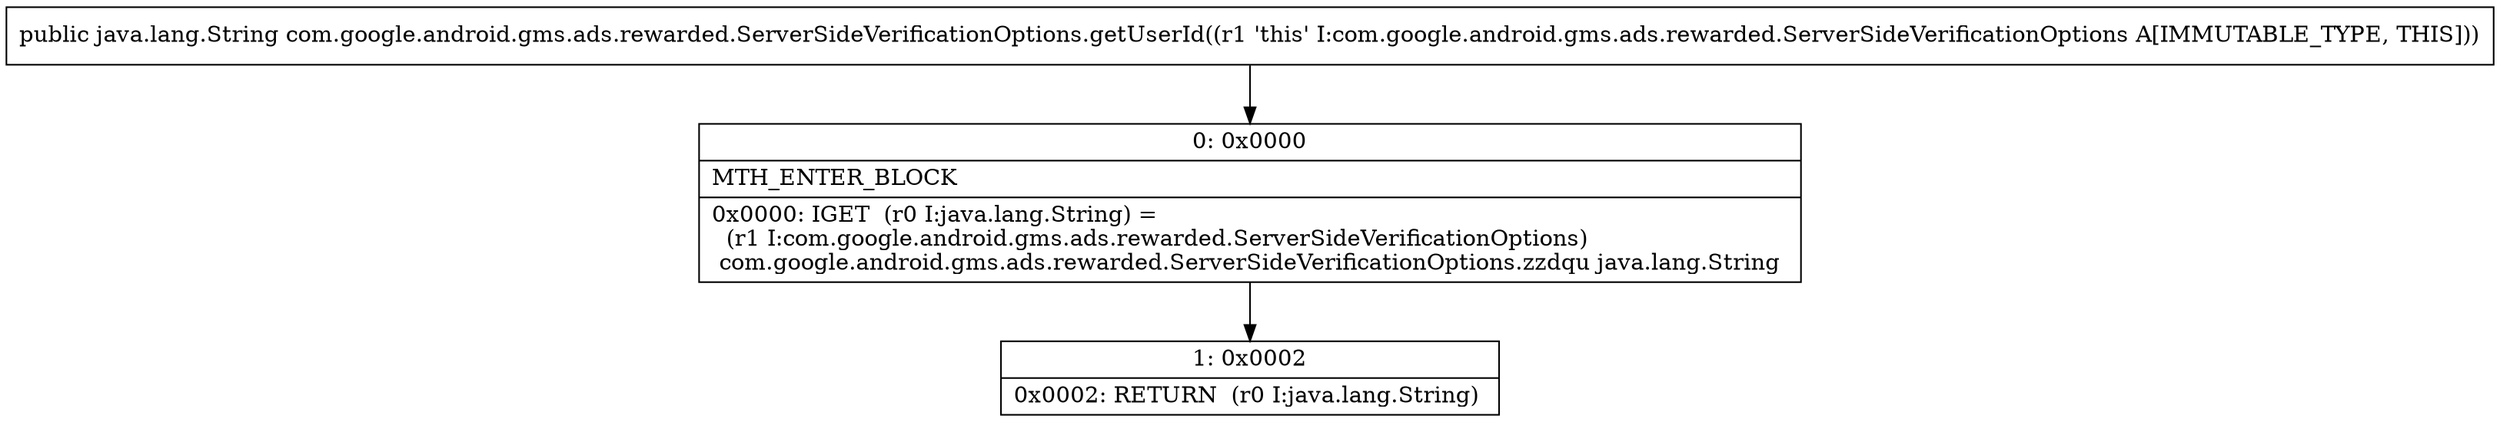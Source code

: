 digraph "CFG forcom.google.android.gms.ads.rewarded.ServerSideVerificationOptions.getUserId()Ljava\/lang\/String;" {
Node_0 [shape=record,label="{0\:\ 0x0000|MTH_ENTER_BLOCK\l|0x0000: IGET  (r0 I:java.lang.String) = \l  (r1 I:com.google.android.gms.ads.rewarded.ServerSideVerificationOptions)\l com.google.android.gms.ads.rewarded.ServerSideVerificationOptions.zzdqu java.lang.String \l}"];
Node_1 [shape=record,label="{1\:\ 0x0002|0x0002: RETURN  (r0 I:java.lang.String) \l}"];
MethodNode[shape=record,label="{public java.lang.String com.google.android.gms.ads.rewarded.ServerSideVerificationOptions.getUserId((r1 'this' I:com.google.android.gms.ads.rewarded.ServerSideVerificationOptions A[IMMUTABLE_TYPE, THIS])) }"];
MethodNode -> Node_0;
Node_0 -> Node_1;
}


